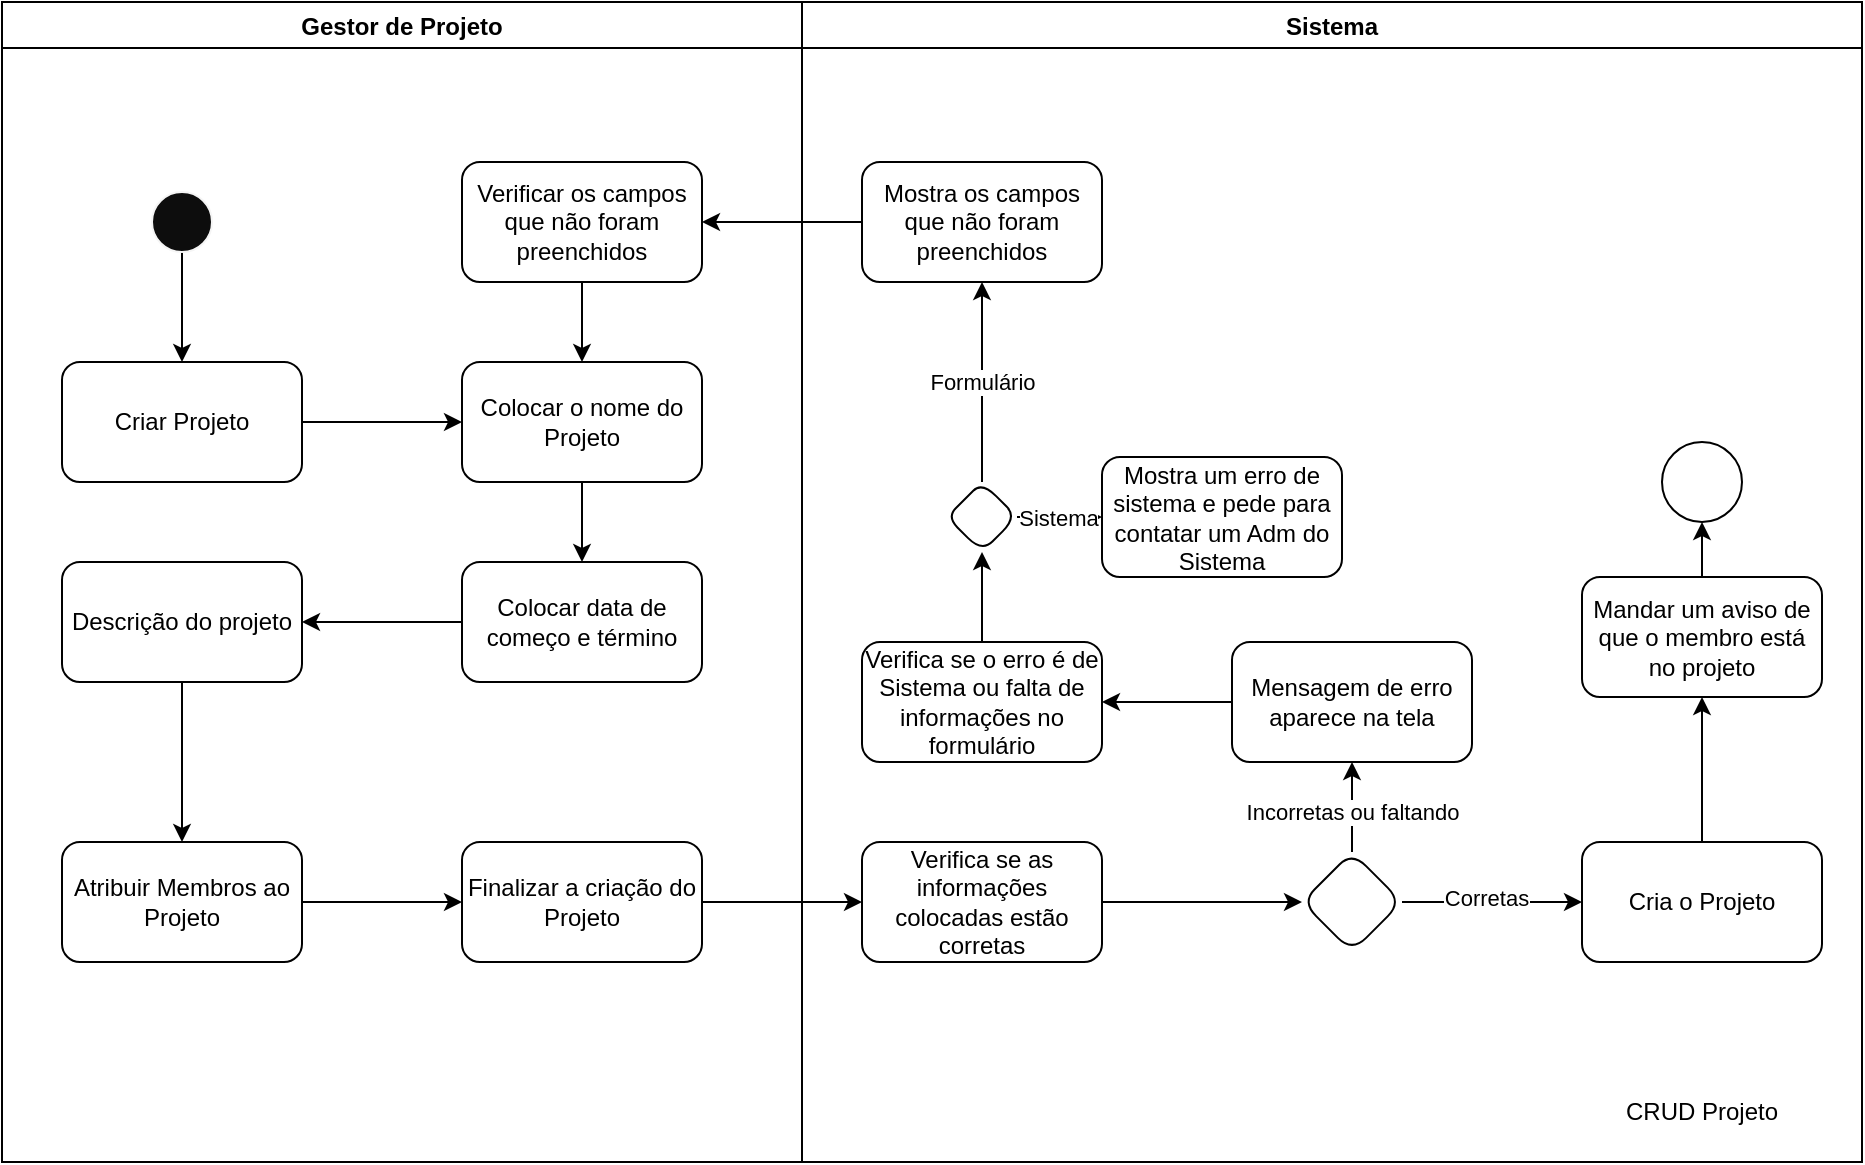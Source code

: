 <mxfile version="24.2.2" type="github">
  <diagram name="Página-1" id="BtJeQaXyt6evfpCqpvQr">
    <mxGraphModel dx="1345" dy="723" grid="1" gridSize="10" guides="1" tooltips="1" connect="1" arrows="1" fold="1" page="1" pageScale="1" pageWidth="827" pageHeight="1169" math="0" shadow="0">
      <root>
        <mxCell id="0" />
        <mxCell id="1" parent="0" />
        <mxCell id="FOTGkEohO6ZnvijZTCvm-5" value="" style="edgeStyle=orthogonalEdgeStyle;rounded=0;orthogonalLoop=1;jettySize=auto;html=1;" parent="1" source="FOTGkEohO6ZnvijZTCvm-3" target="FOTGkEohO6ZnvijZTCvm-4" edge="1">
          <mxGeometry relative="1" as="geometry" />
        </mxCell>
        <mxCell id="FOTGkEohO6ZnvijZTCvm-3" value="Criar Projeto" style="rounded=1;whiteSpace=wrap;html=1;" parent="1" vertex="1">
          <mxGeometry x="30" y="180" width="120" height="60" as="geometry" />
        </mxCell>
        <mxCell id="FOTGkEohO6ZnvijZTCvm-7" value="" style="edgeStyle=orthogonalEdgeStyle;rounded=0;orthogonalLoop=1;jettySize=auto;html=1;" parent="1" source="FOTGkEohO6ZnvijZTCvm-4" target="FOTGkEohO6ZnvijZTCvm-6" edge="1">
          <mxGeometry relative="1" as="geometry" />
        </mxCell>
        <mxCell id="FOTGkEohO6ZnvijZTCvm-4" value="Colocar o nome do Projeto" style="whiteSpace=wrap;html=1;rounded=1;" parent="1" vertex="1">
          <mxGeometry x="230" y="180" width="120" height="60" as="geometry" />
        </mxCell>
        <mxCell id="FOTGkEohO6ZnvijZTCvm-9" value="" style="edgeStyle=orthogonalEdgeStyle;rounded=0;orthogonalLoop=1;jettySize=auto;html=1;" parent="1" source="FOTGkEohO6ZnvijZTCvm-6" target="FOTGkEohO6ZnvijZTCvm-8" edge="1">
          <mxGeometry relative="1" as="geometry" />
        </mxCell>
        <mxCell id="FOTGkEohO6ZnvijZTCvm-6" value="Colocar data de começo e término" style="whiteSpace=wrap;html=1;rounded=1;" parent="1" vertex="1">
          <mxGeometry x="230" y="280" width="120" height="60" as="geometry" />
        </mxCell>
        <mxCell id="FOTGkEohO6ZnvijZTCvm-11" value="" style="edgeStyle=orthogonalEdgeStyle;rounded=0;orthogonalLoop=1;jettySize=auto;html=1;" parent="1" source="FOTGkEohO6ZnvijZTCvm-8" target="FOTGkEohO6ZnvijZTCvm-10" edge="1">
          <mxGeometry relative="1" as="geometry" />
        </mxCell>
        <mxCell id="FOTGkEohO6ZnvijZTCvm-8" value="Descrição do projeto" style="whiteSpace=wrap;html=1;rounded=1;" parent="1" vertex="1">
          <mxGeometry x="30" y="280" width="120" height="60" as="geometry" />
        </mxCell>
        <mxCell id="FOTGkEohO6ZnvijZTCvm-13" value="" style="edgeStyle=orthogonalEdgeStyle;rounded=0;orthogonalLoop=1;jettySize=auto;html=1;" parent="1" source="FOTGkEohO6ZnvijZTCvm-10" target="FOTGkEohO6ZnvijZTCvm-12" edge="1">
          <mxGeometry relative="1" as="geometry" />
        </mxCell>
        <mxCell id="FOTGkEohO6ZnvijZTCvm-10" value="Atribuir Membros ao Projeto" style="whiteSpace=wrap;html=1;rounded=1;" parent="1" vertex="1">
          <mxGeometry x="30" y="420" width="120" height="60" as="geometry" />
        </mxCell>
        <mxCell id="FOTGkEohO6ZnvijZTCvm-19" value="" style="edgeStyle=orthogonalEdgeStyle;rounded=0;orthogonalLoop=1;jettySize=auto;html=1;" parent="1" source="FOTGkEohO6ZnvijZTCvm-12" target="FOTGkEohO6ZnvijZTCvm-18" edge="1">
          <mxGeometry relative="1" as="geometry" />
        </mxCell>
        <mxCell id="FOTGkEohO6ZnvijZTCvm-12" value="Finalizar a criação do Projeto" style="whiteSpace=wrap;html=1;rounded=1;" parent="1" vertex="1">
          <mxGeometry x="230" y="420" width="120" height="60" as="geometry" />
        </mxCell>
        <mxCell id="FOTGkEohO6ZnvijZTCvm-27" value="" style="edgeStyle=orthogonalEdgeStyle;rounded=0;orthogonalLoop=1;jettySize=auto;html=1;" parent="1" source="FOTGkEohO6ZnvijZTCvm-18" target="FOTGkEohO6ZnvijZTCvm-26" edge="1">
          <mxGeometry relative="1" as="geometry" />
        </mxCell>
        <mxCell id="FOTGkEohO6ZnvijZTCvm-18" value="Verifica se as informações colocadas estão corretas" style="whiteSpace=wrap;html=1;rounded=1;" parent="1" vertex="1">
          <mxGeometry x="430" y="420" width="120" height="60" as="geometry" />
        </mxCell>
        <mxCell id="FOTGkEohO6ZnvijZTCvm-29" value="" style="edgeStyle=orthogonalEdgeStyle;rounded=0;orthogonalLoop=1;jettySize=auto;html=1;" parent="1" source="FOTGkEohO6ZnvijZTCvm-26" target="FOTGkEohO6ZnvijZTCvm-28" edge="1">
          <mxGeometry relative="1" as="geometry" />
        </mxCell>
        <mxCell id="FOTGkEohO6ZnvijZTCvm-33" value="Incorretas ou faltando" style="edgeLabel;html=1;align=center;verticalAlign=middle;resizable=0;points=[];" parent="FOTGkEohO6ZnvijZTCvm-29" vertex="1" connectable="0">
          <mxGeometry x="-0.107" relative="1" as="geometry">
            <mxPoint as="offset" />
          </mxGeometry>
        </mxCell>
        <mxCell id="FOTGkEohO6ZnvijZTCvm-31" value="" style="edgeStyle=orthogonalEdgeStyle;rounded=0;orthogonalLoop=1;jettySize=auto;html=1;" parent="1" source="FOTGkEohO6ZnvijZTCvm-26" target="FOTGkEohO6ZnvijZTCvm-30" edge="1">
          <mxGeometry relative="1" as="geometry" />
        </mxCell>
        <mxCell id="FOTGkEohO6ZnvijZTCvm-32" value="Corretas" style="edgeLabel;html=1;align=center;verticalAlign=middle;resizable=0;points=[];" parent="FOTGkEohO6ZnvijZTCvm-31" vertex="1" connectable="0">
          <mxGeometry x="-0.075" y="2" relative="1" as="geometry">
            <mxPoint as="offset" />
          </mxGeometry>
        </mxCell>
        <mxCell id="FOTGkEohO6ZnvijZTCvm-26" value="" style="rhombus;whiteSpace=wrap;html=1;rounded=1;" parent="1" vertex="1">
          <mxGeometry x="650" y="425" width="50" height="50" as="geometry" />
        </mxCell>
        <mxCell id="FOTGkEohO6ZnvijZTCvm-44" value="" style="edgeStyle=orthogonalEdgeStyle;rounded=0;orthogonalLoop=1;jettySize=auto;html=1;" parent="1" source="FOTGkEohO6ZnvijZTCvm-28" target="FOTGkEohO6ZnvijZTCvm-43" edge="1">
          <mxGeometry relative="1" as="geometry" />
        </mxCell>
        <mxCell id="FOTGkEohO6ZnvijZTCvm-28" value="Mensagem de erro aparece na tela" style="whiteSpace=wrap;html=1;rounded=1;" parent="1" vertex="1">
          <mxGeometry x="615" y="320" width="120" height="60" as="geometry" />
        </mxCell>
        <mxCell id="FOTGkEohO6ZnvijZTCvm-71" style="edgeStyle=orthogonalEdgeStyle;rounded=0;orthogonalLoop=1;jettySize=auto;html=1;" parent="1" source="FOTGkEohO6ZnvijZTCvm-30" target="FOTGkEohO6ZnvijZTCvm-67" edge="1">
          <mxGeometry relative="1" as="geometry" />
        </mxCell>
        <mxCell id="FOTGkEohO6ZnvijZTCvm-30" value="Cria o Projeto" style="whiteSpace=wrap;html=1;rounded=1;" parent="1" vertex="1">
          <mxGeometry x="790" y="420" width="120" height="60" as="geometry" />
        </mxCell>
        <mxCell id="FOTGkEohO6ZnvijZTCvm-46" value="" style="edgeStyle=orthogonalEdgeStyle;rounded=0;orthogonalLoop=1;jettySize=auto;html=1;" parent="1" source="FOTGkEohO6ZnvijZTCvm-43" target="FOTGkEohO6ZnvijZTCvm-45" edge="1">
          <mxGeometry relative="1" as="geometry" />
        </mxCell>
        <mxCell id="FOTGkEohO6ZnvijZTCvm-43" value="Verifica se o erro é de Sistema ou falta de informações no formulário" style="rounded=1;whiteSpace=wrap;html=1;" parent="1" vertex="1">
          <mxGeometry x="430" y="320" width="120" height="60" as="geometry" />
        </mxCell>
        <mxCell id="FOTGkEohO6ZnvijZTCvm-50" value="" style="edgeStyle=orthogonalEdgeStyle;rounded=0;orthogonalLoop=1;jettySize=auto;html=1;" parent="1" source="FOTGkEohO6ZnvijZTCvm-45" target="FOTGkEohO6ZnvijZTCvm-49" edge="1">
          <mxGeometry relative="1" as="geometry" />
        </mxCell>
        <mxCell id="FOTGkEohO6ZnvijZTCvm-62" value="Sistema" style="edgeLabel;html=1;align=center;verticalAlign=middle;resizable=0;points=[];" parent="FOTGkEohO6ZnvijZTCvm-50" vertex="1" connectable="0">
          <mxGeometry x="-0.047" relative="1" as="geometry">
            <mxPoint as="offset" />
          </mxGeometry>
        </mxCell>
        <mxCell id="FOTGkEohO6ZnvijZTCvm-54" value="" style="edgeStyle=orthogonalEdgeStyle;rounded=0;orthogonalLoop=1;jettySize=auto;html=1;entryX=0.5;entryY=1;entryDx=0;entryDy=0;" parent="1" source="FOTGkEohO6ZnvijZTCvm-45" target="FOTGkEohO6ZnvijZTCvm-58" edge="1">
          <mxGeometry relative="1" as="geometry">
            <mxPoint x="490" y="150" as="targetPoint" />
          </mxGeometry>
        </mxCell>
        <mxCell id="FOTGkEohO6ZnvijZTCvm-63" value="Formulário" style="edgeLabel;html=1;align=center;verticalAlign=middle;resizable=0;points=[];" parent="FOTGkEohO6ZnvijZTCvm-54" vertex="1" connectable="0">
          <mxGeometry x="-0.004" relative="1" as="geometry">
            <mxPoint as="offset" />
          </mxGeometry>
        </mxCell>
        <mxCell id="FOTGkEohO6ZnvijZTCvm-45" value="" style="rhombus;whiteSpace=wrap;html=1;rounded=1;" parent="1" vertex="1">
          <mxGeometry x="472.5" y="240" width="35" height="35" as="geometry" />
        </mxCell>
        <mxCell id="FOTGkEohO6ZnvijZTCvm-49" value="Mostra um erro de sistema e pede para contatar um Adm do Sistema" style="whiteSpace=wrap;html=1;rounded=1;" parent="1" vertex="1">
          <mxGeometry x="550" y="227.5" width="120" height="60" as="geometry" />
        </mxCell>
        <mxCell id="FOTGkEohO6ZnvijZTCvm-60" style="edgeStyle=orthogonalEdgeStyle;rounded=0;orthogonalLoop=1;jettySize=auto;html=1;" parent="1" source="FOTGkEohO6ZnvijZTCvm-58" target="FOTGkEohO6ZnvijZTCvm-59" edge="1">
          <mxGeometry relative="1" as="geometry" />
        </mxCell>
        <mxCell id="FOTGkEohO6ZnvijZTCvm-58" value="Mostra os campos que não foram preenchidos" style="rounded=1;whiteSpace=wrap;html=1;" parent="1" vertex="1">
          <mxGeometry x="430" y="80" width="120" height="60" as="geometry" />
        </mxCell>
        <mxCell id="FOTGkEohO6ZnvijZTCvm-61" value="" style="edgeStyle=orthogonalEdgeStyle;rounded=0;orthogonalLoop=1;jettySize=auto;html=1;" parent="1" source="FOTGkEohO6ZnvijZTCvm-59" target="FOTGkEohO6ZnvijZTCvm-4" edge="1">
          <mxGeometry relative="1" as="geometry" />
        </mxCell>
        <mxCell id="FOTGkEohO6ZnvijZTCvm-59" value="Verificar os campos que não foram preenchidos" style="rounded=1;whiteSpace=wrap;html=1;" parent="1" vertex="1">
          <mxGeometry x="230" y="80" width="120" height="60" as="geometry" />
        </mxCell>
        <mxCell id="FOTGkEohO6ZnvijZTCvm-75" style="edgeStyle=orthogonalEdgeStyle;rounded=0;orthogonalLoop=1;jettySize=auto;html=1;" parent="1" source="FOTGkEohO6ZnvijZTCvm-67" target="FOTGkEohO6ZnvijZTCvm-74" edge="1">
          <mxGeometry relative="1" as="geometry" />
        </mxCell>
        <mxCell id="FOTGkEohO6ZnvijZTCvm-67" value="Mandar um aviso de que o membro está no projeto" style="whiteSpace=wrap;html=1;rounded=1;" parent="1" vertex="1">
          <mxGeometry x="790" y="287.5" width="120" height="60" as="geometry" />
        </mxCell>
        <mxCell id="FOTGkEohO6ZnvijZTCvm-73" style="edgeStyle=orthogonalEdgeStyle;rounded=0;orthogonalLoop=1;jettySize=auto;html=1;" parent="1" source="FOTGkEohO6ZnvijZTCvm-72" target="FOTGkEohO6ZnvijZTCvm-3" edge="1">
          <mxGeometry relative="1" as="geometry" />
        </mxCell>
        <mxCell id="FOTGkEohO6ZnvijZTCvm-72" value="" style="ellipse;whiteSpace=wrap;html=1;aspect=fixed;strokeColor=#F5F5F5;fillColor=#0D0D0D;" parent="1" vertex="1">
          <mxGeometry x="75" y="95" width="30" height="30" as="geometry" />
        </mxCell>
        <mxCell id="FOTGkEohO6ZnvijZTCvm-74" value="" style="ellipse;whiteSpace=wrap;html=1;aspect=fixed;" parent="1" vertex="1">
          <mxGeometry x="830" y="220" width="40" height="40" as="geometry" />
        </mxCell>
        <mxCell id="FOTGkEohO6ZnvijZTCvm-76" value="CRUD Projeto" style="text;html=1;align=center;verticalAlign=middle;whiteSpace=wrap;rounded=0;" parent="1" vertex="1">
          <mxGeometry x="800" y="540" width="100" height="30" as="geometry" />
        </mxCell>
        <mxCell id="hET_K6ymy1OwZJnETLSe-5" value="Gestor de Projeto" style="swimlane;" vertex="1" parent="1">
          <mxGeometry width="400" height="580" as="geometry" />
        </mxCell>
        <mxCell id="hET_K6ymy1OwZJnETLSe-6" value="Sistema" style="swimlane;" vertex="1" parent="1">
          <mxGeometry x="400" width="530" height="580" as="geometry" />
        </mxCell>
      </root>
    </mxGraphModel>
  </diagram>
</mxfile>
